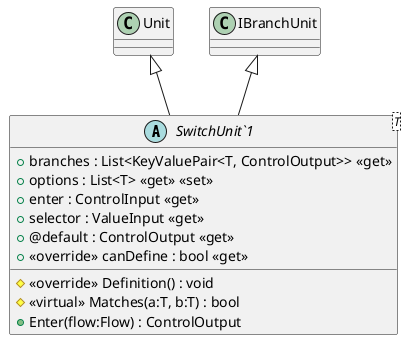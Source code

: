 @startuml
abstract class "SwitchUnit`1"<T> {
    + branches : List<KeyValuePair<T, ControlOutput>> <<get>>
    + options : List<T> <<get>> <<set>>
    + enter : ControlInput <<get>>
    + selector : ValueInput <<get>>
    + @default : ControlOutput <<get>>
    + <<override>> canDefine : bool <<get>>
    # <<override>> Definition() : void
    # <<virtual>> Matches(a:T, b:T) : bool
    + Enter(flow:Flow) : ControlOutput
}
Unit <|-- "SwitchUnit`1"
IBranchUnit <|-- "SwitchUnit`1"
@enduml
